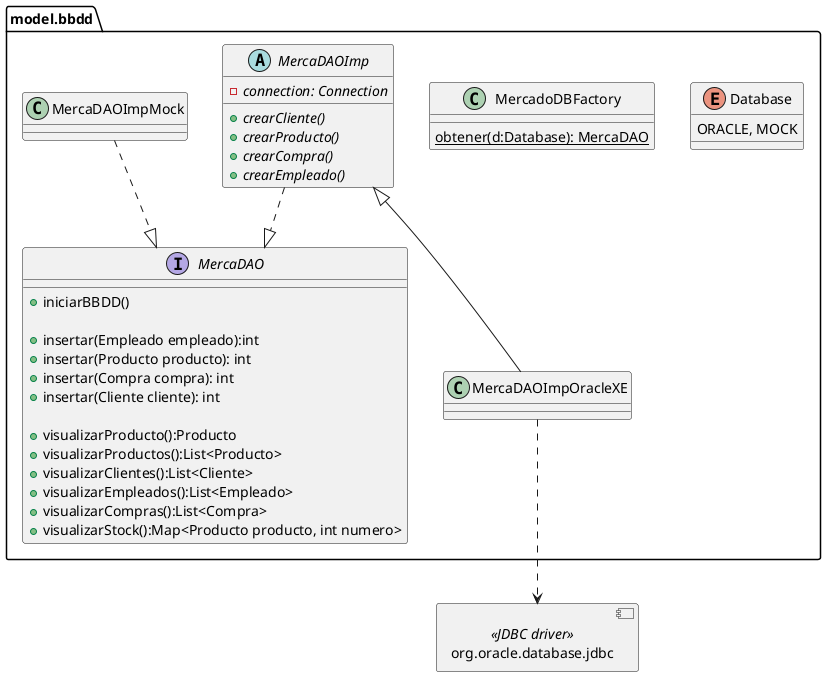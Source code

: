 @startuml bbdd
allow_mixing
set separator none
top to bottom direction
    package model.bbdd{
        enum Database{
            ORACLE, MOCK
        }

        interface MercaDAO{
        + iniciarBBDD()

        + insertar(Empleado empleado):int
        + insertar(Producto producto): int
        + insertar(Compra compra): int
        + insertar(Cliente cliente): int
        
        + visualizarProducto():Producto
        + visualizarProductos():List<Producto>
        + visualizarClientes():List<Cliente>
        + visualizarEmpleados():List<Empleado>
        + visualizarCompras():List<Compra>
        + visualizarStock():Map<Producto producto, int numero>
        }

        class MercadoDBFactory{
            {static} obtener(d:Database): MercaDAO
        }

        abstract MercaDAOImp {
            - {abstract} connection: Connection  
            + {abstract} crearCliente()
            + {abstract} crearProducto()         
            + {abstract} crearCompra()         
            + {abstract} crearEmpleado()         

        }

        class MercaDAOImpMock{

        }

        class MercaDAOImpOracleXE{
            
        }
           
    }

    component org.oracle.database.jdbc <<JDBC driver>>

    MercaDAOImpOracleXE ..> org.oracle.database.jdbc
    MercaDAOImp <|-- MercaDAOImpOracleXE
    MercaDAOImp..|> MercaDAO
    MercaDAOImpMock..|> MercaDAO 
    
@enduml